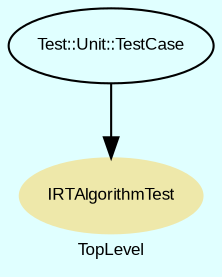 digraph TopLevel {
    label = "TopLevel"
    compound = true
    fontname = Arial
    fontsize = 8
    bgcolor = lightcyan1
    node [
        color = black,
        fontname = Arial,
        fontsize = 8
    ]

    IRTAlgorithmTest [
        fontcolor = black,
        shape = ellipse,
        URL = "classes/IRTAlgorithmTest.html",
        color = palegoldenrod,
        style = filled,
        label = "IRTAlgorithmTest"
    ]

    Test__Unit__TestCase [
        URL = "classes/Test/Unit/TestCase.html",
        label = "Test::Unit::TestCase"
    ]

    Test__Unit__TestCase -> IRTAlgorithmTest [

    ]

}

